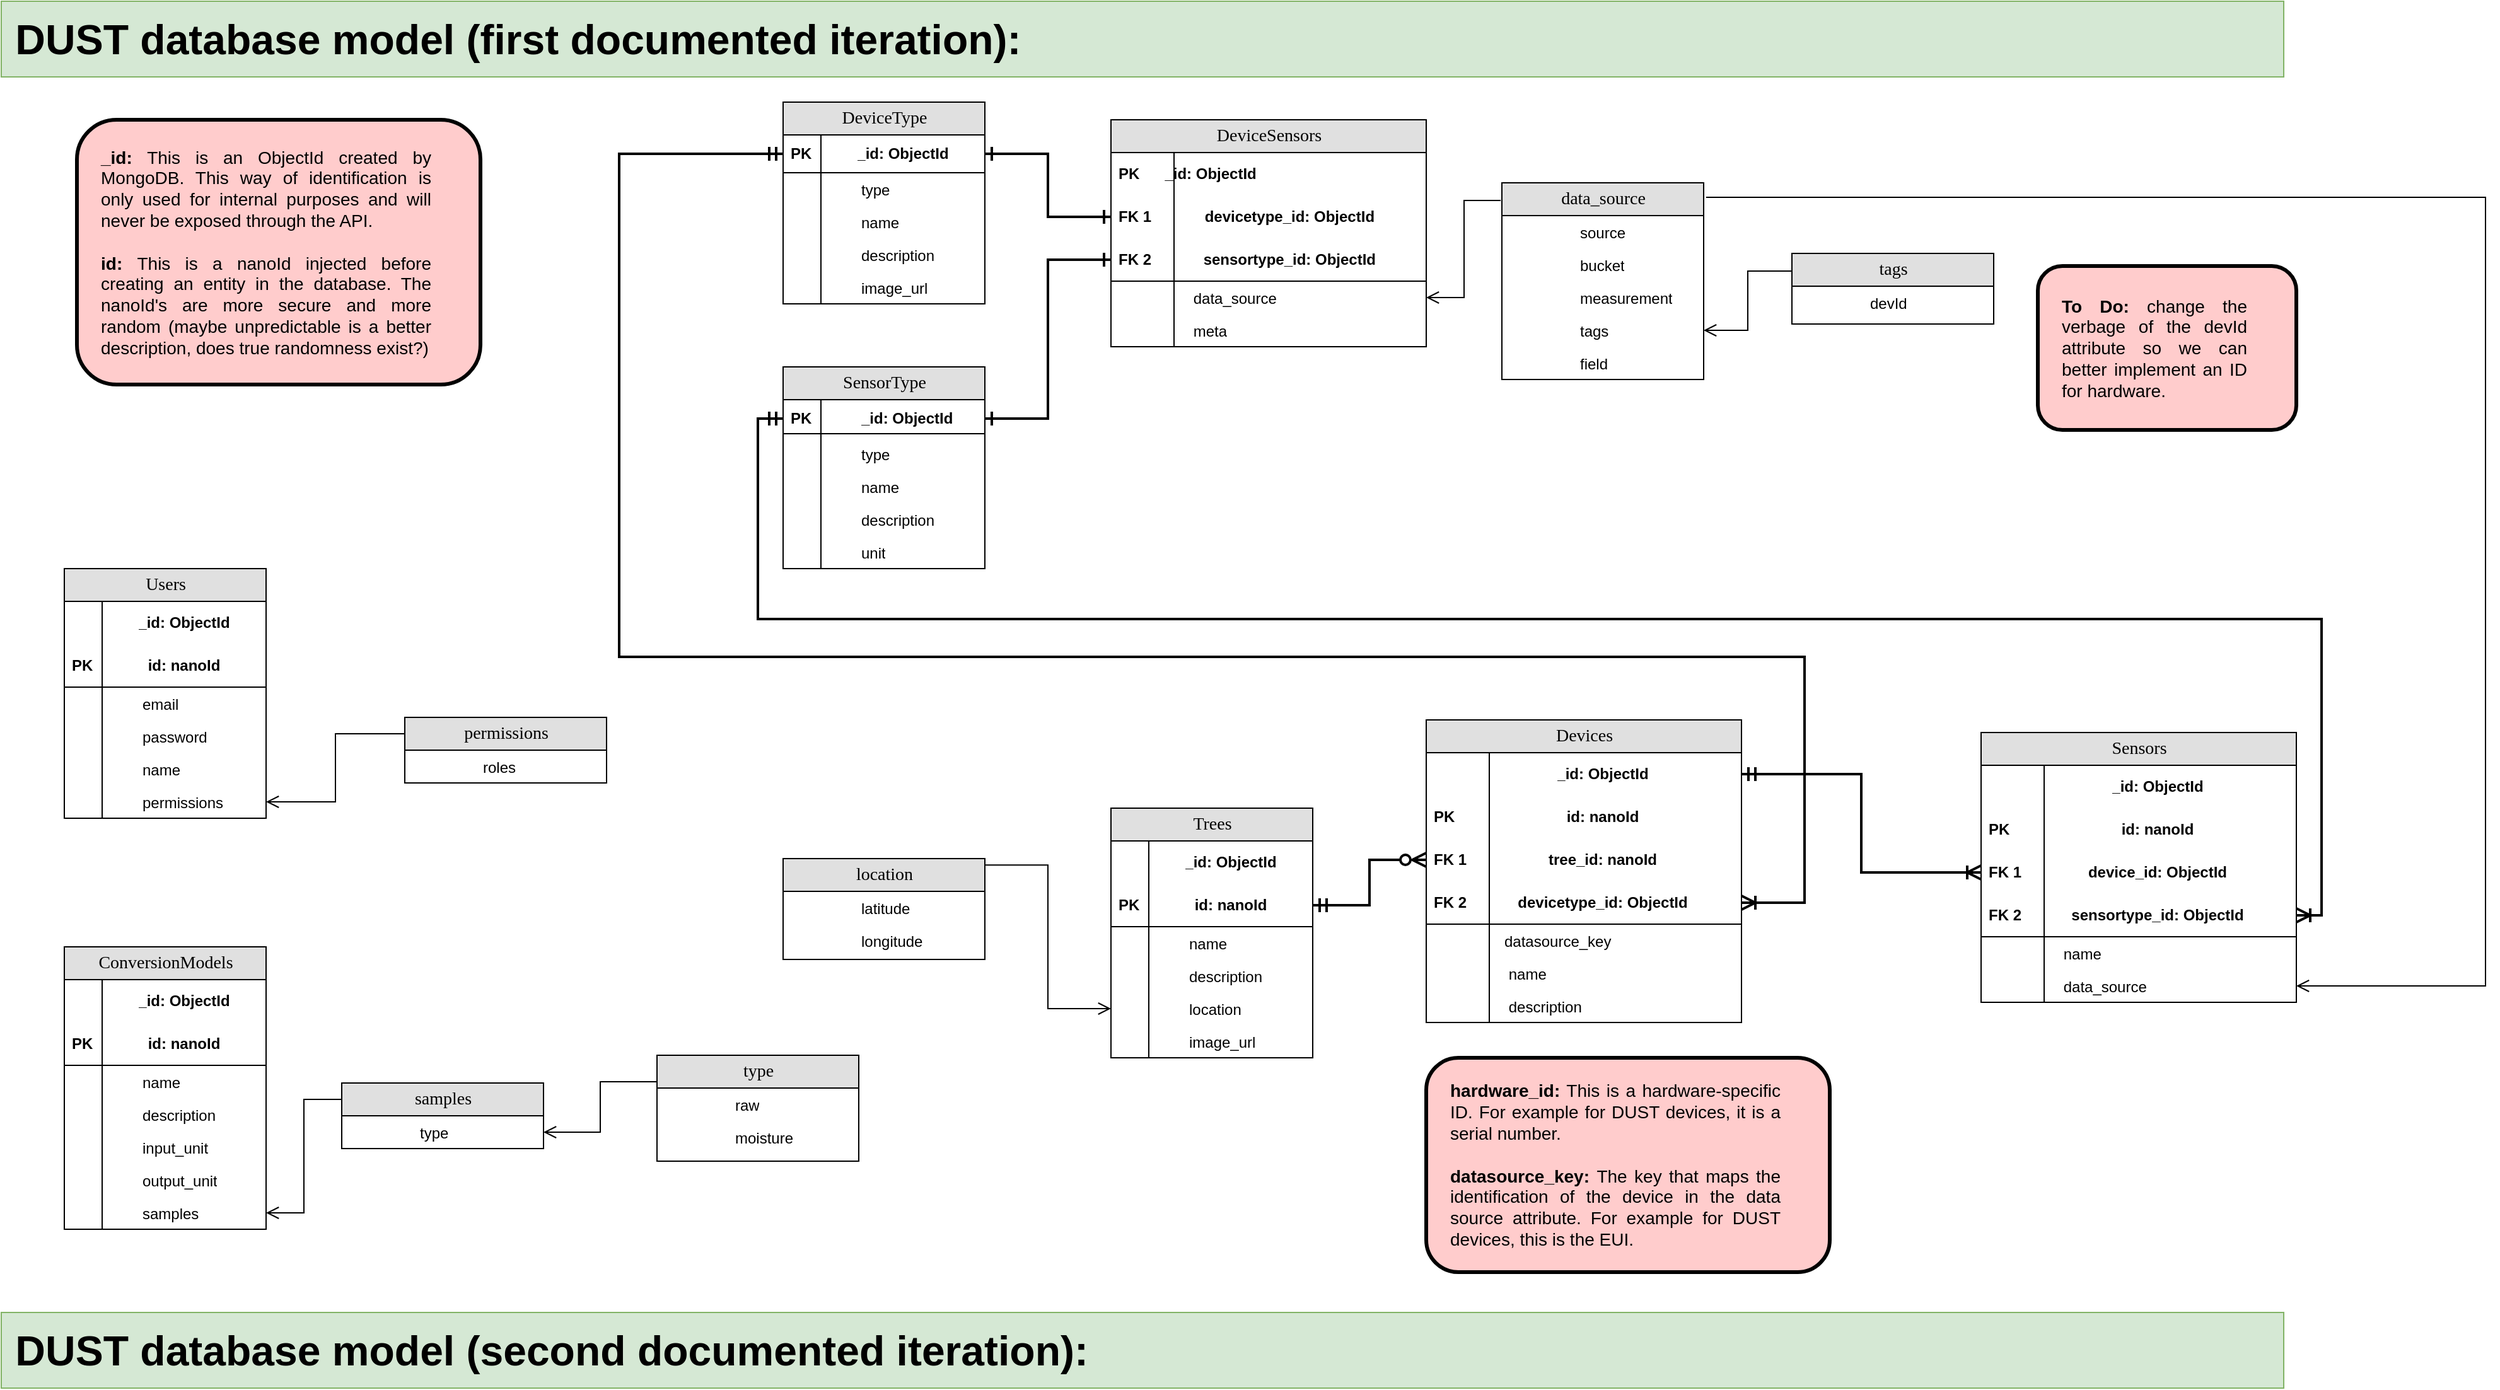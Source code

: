 <mxfile version="20.6.0" type="github">
  <diagram name="Databasemodel" id="e56a1550-8fbb-45ad-956c-1786394a9013">
    <mxGraphModel dx="1842" dy="327" grid="1" gridSize="10" guides="1" tooltips="1" connect="1" arrows="1" fold="1" page="1" pageScale="1" pageWidth="1100" pageHeight="850" background="none" math="0" shadow="0">
      <root>
        <mxCell id="0" />
        <mxCell id="1" parent="0" />
        <mxCell id="2e49270ec7c68f3f-1" value="SensorType" style="swimlane;html=1;fontStyle=0;childLayout=stackLayout;horizontal=1;startSize=26;fillColor=#e0e0e0;horizontalStack=0;resizeParent=1;resizeLast=0;collapsible=1;marginBottom=0;swimlaneFillColor=#ffffff;align=center;rounded=0;shadow=0;comic=0;labelBackgroundColor=none;strokeWidth=1;fontFamily=Verdana;fontSize=14" parent="1" vertex="1">
          <mxGeometry x="220" y="310" width="160" height="160" as="geometry">
            <mxRectangle x="290" y="140" width="120" height="30" as="alternateBounds" />
          </mxGeometry>
        </mxCell>
        <mxCell id="2e49270ec7c68f3f-2" value="_id: ObjectId" style="shape=partialRectangle;top=0;left=0;right=0;bottom=0;html=1;align=left;verticalAlign=middle;fillColor=none;spacingLeft=60;spacingRight=4;whiteSpace=wrap;overflow=hidden;rotatable=0;points=[[0,0.5],[1,0.5]];portConstraint=eastwest;dropTarget=0;fontStyle=1;strokeColor=none;strokeWidth=6;labelPosition=center;verticalLabelPosition=middle;" parent="2e49270ec7c68f3f-1" vertex="1">
          <mxGeometry y="26" width="160" height="30" as="geometry" />
        </mxCell>
        <mxCell id="2e49270ec7c68f3f-3" value="PK" style="shape=partialRectangle;fontStyle=1;top=0;left=0;bottom=0;html=1;fillColor=none;align=left;verticalAlign=middle;spacingLeft=4;spacingRight=4;whiteSpace=wrap;overflow=hidden;rotatable=0;points=[];portConstraint=eastwest;part=1;" parent="2e49270ec7c68f3f-2" vertex="1" connectable="0">
          <mxGeometry width="30" height="30" as="geometry" />
        </mxCell>
        <mxCell id="2e49270ec7c68f3f-6" value="type" style="shape=partialRectangle;top=0;left=0;right=0;bottom=0;html=1;align=left;verticalAlign=top;fillColor=none;spacingLeft=60;spacingRight=4;whiteSpace=wrap;overflow=hidden;rotatable=0;points=[[0,0.5],[1,0.5]];portConstraint=eastwest;dropTarget=0;" parent="2e49270ec7c68f3f-1" vertex="1">
          <mxGeometry y="56" width="160" height="26" as="geometry" />
        </mxCell>
        <mxCell id="2e49270ec7c68f3f-7" value="" style="shape=partialRectangle;top=0;left=0;bottom=0;html=1;fillColor=none;align=left;verticalAlign=top;spacingLeft=4;spacingRight=4;whiteSpace=wrap;overflow=hidden;rotatable=0;points=[];portConstraint=eastwest;part=1;" parent="2e49270ec7c68f3f-6" vertex="1" connectable="0">
          <mxGeometry width="30" height="26" as="geometry" />
        </mxCell>
        <mxCell id="Vyco7VZmiszpP_C7B0tZ-24" value="" style="endArrow=none;html=1;rounded=0;fontSize=22;entryX=1;entryY=0.9;entryDx=0;entryDy=0;entryPerimeter=0;" parent="2e49270ec7c68f3f-1" target="2e49270ec7c68f3f-2" edge="1">
          <mxGeometry width="50" height="50" relative="1" as="geometry">
            <mxPoint y="53" as="sourcePoint" />
            <mxPoint x="-90" y="120" as="targetPoint" />
          </mxGeometry>
        </mxCell>
        <mxCell id="Vyco7VZmiszpP_C7B0tZ-25" value="name" style="shape=partialRectangle;top=0;left=0;right=0;bottom=0;html=1;align=left;verticalAlign=top;fillColor=none;spacingLeft=60;spacingRight=4;whiteSpace=wrap;overflow=hidden;rotatable=0;points=[[0,0.5],[1,0.5]];portConstraint=eastwest;dropTarget=0;" parent="2e49270ec7c68f3f-1" vertex="1">
          <mxGeometry y="82" width="160" height="26" as="geometry" />
        </mxCell>
        <mxCell id="Vyco7VZmiszpP_C7B0tZ-26" value="" style="shape=partialRectangle;top=0;left=0;bottom=0;html=1;fillColor=none;align=left;verticalAlign=top;spacingLeft=4;spacingRight=4;whiteSpace=wrap;overflow=hidden;rotatable=0;points=[];portConstraint=eastwest;part=1;" parent="Vyco7VZmiszpP_C7B0tZ-25" vertex="1" connectable="0">
          <mxGeometry width="30" height="26" as="geometry" />
        </mxCell>
        <mxCell id="Vyco7VZmiszpP_C7B0tZ-27" value="description" style="shape=partialRectangle;top=0;left=0;right=0;bottom=0;html=1;align=left;verticalAlign=top;fillColor=none;spacingLeft=60;spacingRight=4;whiteSpace=wrap;overflow=hidden;rotatable=0;points=[[0,0.5],[1,0.5]];portConstraint=eastwest;dropTarget=0;" parent="2e49270ec7c68f3f-1" vertex="1">
          <mxGeometry y="108" width="160" height="26" as="geometry" />
        </mxCell>
        <mxCell id="Vyco7VZmiszpP_C7B0tZ-28" value="" style="shape=partialRectangle;top=0;left=0;bottom=0;html=1;fillColor=none;align=left;verticalAlign=top;spacingLeft=4;spacingRight=4;whiteSpace=wrap;overflow=hidden;rotatable=0;points=[];portConstraint=eastwest;part=1;" parent="Vyco7VZmiszpP_C7B0tZ-27" vertex="1" connectable="0">
          <mxGeometry width="30" height="26" as="geometry" />
        </mxCell>
        <mxCell id="Vyco7VZmiszpP_C7B0tZ-29" value="unit" style="shape=partialRectangle;top=0;left=0;right=0;bottom=0;html=1;align=left;verticalAlign=top;fillColor=none;spacingLeft=60;spacingRight=4;whiteSpace=wrap;overflow=hidden;rotatable=0;points=[[0,0.5],[1,0.5]];portConstraint=eastwest;dropTarget=0;" parent="2e49270ec7c68f3f-1" vertex="1">
          <mxGeometry y="134" width="160" height="26" as="geometry" />
        </mxCell>
        <mxCell id="Vyco7VZmiszpP_C7B0tZ-30" value="" style="shape=partialRectangle;top=0;left=0;bottom=0;html=1;fillColor=none;align=left;verticalAlign=top;spacingLeft=4;spacingRight=4;whiteSpace=wrap;overflow=hidden;rotatable=0;points=[];portConstraint=eastwest;part=1;" parent="Vyco7VZmiszpP_C7B0tZ-29" vertex="1" connectable="0">
          <mxGeometry width="30" height="26" as="geometry" />
        </mxCell>
        <mxCell id="2e49270ec7c68f3f-8" value="DeviceType" style="swimlane;html=1;fontStyle=0;childLayout=stackLayout;horizontal=1;startSize=26;fillColor=#e0e0e0;horizontalStack=0;resizeParent=1;resizeLast=0;collapsible=1;marginBottom=0;swimlaneFillColor=#ffffff;align=center;rounded=0;shadow=0;comic=0;labelBackgroundColor=none;strokeWidth=1;fontFamily=Verdana;fontSize=14;swimlaneLine=1;" parent="1" vertex="1">
          <mxGeometry x="220" y="100" width="160" height="160" as="geometry">
            <mxRectangle x="570" y="154" width="80" height="30" as="alternateBounds" />
          </mxGeometry>
        </mxCell>
        <mxCell id="Vyco7VZmiszpP_C7B0tZ-54" value="_id: ObjectId" style="shape=partialRectangle;top=0;left=0;right=0;bottom=1;html=1;align=center;verticalAlign=middle;fillColor=none;spacingLeft=34;spacingRight=4;whiteSpace=wrap;overflow=hidden;rotatable=0;points=[[0,0.5],[1,0.5]];portConstraint=eastwest;dropTarget=0;fontStyle=1;" parent="2e49270ec7c68f3f-8" vertex="1">
          <mxGeometry y="26" width="160" height="30" as="geometry" />
        </mxCell>
        <mxCell id="Vyco7VZmiszpP_C7B0tZ-55" value="&lt;b&gt;PK&lt;/b&gt;" style="shape=partialRectangle;top=0;left=0;bottom=0;html=1;fillColor=none;align=left;verticalAlign=middle;spacingLeft=4;spacingRight=4;whiteSpace=wrap;overflow=hidden;rotatable=0;points=[];portConstraint=eastwest;part=1;" parent="Vyco7VZmiszpP_C7B0tZ-54" vertex="1" connectable="0">
          <mxGeometry width="30" height="30" as="geometry" />
        </mxCell>
        <mxCell id="Vyco7VZmiszpP_C7B0tZ-33" value="type" style="shape=partialRectangle;top=0;left=0;right=0;bottom=0;html=1;align=left;verticalAlign=top;fillColor=none;spacingLeft=60;spacingRight=4;whiteSpace=wrap;overflow=hidden;rotatable=0;points=[[0,0.5],[1,0.5]];portConstraint=eastwest;dropTarget=0;" parent="2e49270ec7c68f3f-8" vertex="1">
          <mxGeometry y="56" width="160" height="26" as="geometry" />
        </mxCell>
        <mxCell id="Vyco7VZmiszpP_C7B0tZ-34" value="" style="shape=partialRectangle;top=0;left=0;bottom=0;html=1;fillColor=none;align=left;verticalAlign=top;spacingLeft=4;spacingRight=4;whiteSpace=wrap;overflow=hidden;rotatable=0;points=[];portConstraint=eastwest;part=1;" parent="Vyco7VZmiszpP_C7B0tZ-33" vertex="1" connectable="0">
          <mxGeometry width="30" height="26" as="geometry" />
        </mxCell>
        <mxCell id="Vyco7VZmiszpP_C7B0tZ-35" value="name" style="shape=partialRectangle;top=0;left=0;right=0;bottom=0;html=1;align=left;verticalAlign=top;fillColor=none;spacingLeft=60;spacingRight=4;whiteSpace=wrap;overflow=hidden;rotatable=0;points=[[0,0.5],[1,0.5]];portConstraint=eastwest;dropTarget=0;" parent="2e49270ec7c68f3f-8" vertex="1">
          <mxGeometry y="82" width="160" height="26" as="geometry" />
        </mxCell>
        <mxCell id="Vyco7VZmiszpP_C7B0tZ-36" value="" style="shape=partialRectangle;top=0;left=0;bottom=0;html=1;fillColor=none;align=left;verticalAlign=top;spacingLeft=4;spacingRight=4;whiteSpace=wrap;overflow=hidden;rotatable=0;points=[];portConstraint=eastwest;part=1;" parent="Vyco7VZmiszpP_C7B0tZ-35" vertex="1" connectable="0">
          <mxGeometry width="30" height="26" as="geometry" />
        </mxCell>
        <mxCell id="Vyco7VZmiszpP_C7B0tZ-37" value="description" style="shape=partialRectangle;top=0;left=0;right=0;bottom=0;html=1;align=left;verticalAlign=top;fillColor=none;spacingLeft=60;spacingRight=4;whiteSpace=wrap;overflow=hidden;rotatable=0;points=[[0,0.5],[1,0.5]];portConstraint=eastwest;dropTarget=0;" parent="2e49270ec7c68f3f-8" vertex="1">
          <mxGeometry y="108" width="160" height="26" as="geometry" />
        </mxCell>
        <mxCell id="Vyco7VZmiszpP_C7B0tZ-38" value="" style="shape=partialRectangle;top=0;left=0;bottom=0;html=1;fillColor=none;align=left;verticalAlign=top;spacingLeft=4;spacingRight=4;whiteSpace=wrap;overflow=hidden;rotatable=0;points=[];portConstraint=eastwest;part=1;" parent="Vyco7VZmiszpP_C7B0tZ-37" vertex="1" connectable="0">
          <mxGeometry width="30" height="26" as="geometry" />
        </mxCell>
        <mxCell id="Vyco7VZmiszpP_C7B0tZ-40" value="image_url" style="shape=partialRectangle;top=0;left=0;right=0;bottom=0;html=1;align=left;verticalAlign=top;fillColor=none;spacingLeft=60;spacingRight=4;whiteSpace=wrap;overflow=hidden;rotatable=0;points=[[0,0.5],[1,0.5]];portConstraint=eastwest;dropTarget=0;" parent="2e49270ec7c68f3f-8" vertex="1">
          <mxGeometry y="134" width="160" height="26" as="geometry" />
        </mxCell>
        <mxCell id="Vyco7VZmiszpP_C7B0tZ-41" value="" style="shape=partialRectangle;top=0;left=0;bottom=0;html=1;fillColor=none;align=left;verticalAlign=top;spacingLeft=4;spacingRight=4;whiteSpace=wrap;overflow=hidden;rotatable=0;points=[];portConstraint=eastwest;part=1;" parent="Vyco7VZmiszpP_C7B0tZ-40" vertex="1" connectable="0">
          <mxGeometry width="30" height="26" as="geometry" />
        </mxCell>
        <mxCell id="2e49270ec7c68f3f-19" value="DeviceSensors" style="swimlane;html=1;fontStyle=0;childLayout=stackLayout;horizontal=1;startSize=26;fillColor=#e0e0e0;horizontalStack=0;resizeParent=1;resizeLast=0;collapsible=1;marginBottom=0;swimlaneFillColor=#ffffff;align=center;rounded=0;shadow=0;comic=0;labelBackgroundColor=none;strokeWidth=1;fontFamily=Verdana;fontSize=14" parent="1" vertex="1">
          <mxGeometry x="480" y="114" width="250" height="180" as="geometry" />
        </mxCell>
        <mxCell id="2e49270ec7c68f3f-20" value="&lt;div style=&quot;&quot;&gt;&lt;span style=&quot;background-color: initial;&quot;&gt;&lt;span style=&quot;white-space: pre;&quot;&gt; &lt;/span&gt;&lt;span style=&quot;white-space: pre;&quot;&gt; &lt;/span&gt;_id: ObjectId&lt;/span&gt;&lt;/div&gt;" style="shape=partialRectangle;top=0;left=0;right=0;bottom=1;html=1;align=left;verticalAlign=middle;fillColor=none;spacingLeft=34;spacingRight=4;whiteSpace=wrap;overflow=hidden;rotatable=0;points=[[0,0.5],[1,0.5]];portConstraint=eastwest;dropTarget=0;fontStyle=1;strokeColor=none;" parent="2e49270ec7c68f3f-19" vertex="1">
          <mxGeometry y="26" width="250" height="34" as="geometry" />
        </mxCell>
        <mxCell id="2e49270ec7c68f3f-21" value="&lt;b&gt;PK&lt;/b&gt;" style="shape=partialRectangle;top=0;left=0;bottom=0;html=1;fillColor=none;align=left;verticalAlign=middle;spacingLeft=4;spacingRight=4;whiteSpace=wrap;overflow=hidden;rotatable=0;points=[];portConstraint=eastwest;part=1;" parent="2e49270ec7c68f3f-20" vertex="1" connectable="0">
          <mxGeometry width="50" height="34" as="geometry" />
        </mxCell>
        <mxCell id="Vyco7VZmiszpP_C7B0tZ-42" value="&lt;span style=&quot;white-space: pre;&quot;&gt; &lt;/span&gt;devicetype_id: ObjectId" style="shape=partialRectangle;top=0;left=0;right=0;bottom=1;html=1;align=center;verticalAlign=middle;fillColor=none;spacingLeft=34;spacingRight=4;whiteSpace=wrap;overflow=hidden;rotatable=0;points=[[0,0.5],[1,0.5]];portConstraint=eastwest;dropTarget=0;fontStyle=1;strokeColor=none;" parent="2e49270ec7c68f3f-19" vertex="1">
          <mxGeometry y="60" width="250" height="34" as="geometry" />
        </mxCell>
        <mxCell id="Vyco7VZmiszpP_C7B0tZ-43" value="&lt;b&gt;FK 1&lt;/b&gt;" style="shape=partialRectangle;top=0;left=0;bottom=0;html=1;fillColor=none;align=left;verticalAlign=middle;spacingLeft=4;spacingRight=4;whiteSpace=wrap;overflow=hidden;rotatable=0;points=[];portConstraint=eastwest;part=1;" parent="Vyco7VZmiszpP_C7B0tZ-42" vertex="1" connectable="0">
          <mxGeometry width="50" height="34" as="geometry" />
        </mxCell>
        <mxCell id="Vyco7VZmiszpP_C7B0tZ-44" value="&lt;span style=&quot;white-space: pre;&quot;&gt; &lt;/span&gt;sensortype_id: ObjectId" style="shape=partialRectangle;top=0;left=0;right=0;bottom=1;html=1;align=center;verticalAlign=middle;fillColor=none;spacingLeft=34;spacingRight=4;whiteSpace=wrap;overflow=hidden;rotatable=0;points=[[0,0.5],[1,0.5]];portConstraint=eastwest;dropTarget=0;fontStyle=1;strokeColor=default;" parent="2e49270ec7c68f3f-19" vertex="1">
          <mxGeometry y="94" width="250" height="34" as="geometry" />
        </mxCell>
        <mxCell id="Vyco7VZmiszpP_C7B0tZ-45" value="&lt;b&gt;FK 2&lt;/b&gt;" style="shape=partialRectangle;top=0;left=0;bottom=0;html=1;fillColor=none;align=left;verticalAlign=middle;spacingLeft=4;spacingRight=4;whiteSpace=wrap;overflow=hidden;rotatable=0;points=[];portConstraint=eastwest;part=1;" parent="Vyco7VZmiszpP_C7B0tZ-44" vertex="1" connectable="0">
          <mxGeometry width="50" height="34" as="geometry" />
        </mxCell>
        <mxCell id="Vyco7VZmiszpP_C7B0tZ-56" value="&lt;span style=&quot;white-space: pre;&quot;&gt; &lt;/span&gt;data_source" style="shape=partialRectangle;top=0;left=0;right=0;bottom=0;html=1;align=left;verticalAlign=top;fillColor=none;spacingLeft=60;spacingRight=4;whiteSpace=wrap;overflow=hidden;rotatable=0;points=[[0,0.5],[1,0.5]];portConstraint=eastwest;dropTarget=0;" parent="2e49270ec7c68f3f-19" vertex="1">
          <mxGeometry y="128" width="250" height="26" as="geometry" />
        </mxCell>
        <mxCell id="Vyco7VZmiszpP_C7B0tZ-57" value="" style="shape=partialRectangle;top=0;left=0;bottom=0;html=1;fillColor=none;align=left;verticalAlign=top;spacingLeft=4;spacingRight=4;whiteSpace=wrap;overflow=hidden;rotatable=0;points=[];portConstraint=eastwest;part=1;" parent="Vyco7VZmiszpP_C7B0tZ-56" vertex="1" connectable="0">
          <mxGeometry width="50" height="26" as="geometry" />
        </mxCell>
        <mxCell id="Vyco7VZmiszpP_C7B0tZ-58" value="&lt;span style=&quot;white-space: pre;&quot;&gt; &lt;/span&gt;meta" style="shape=partialRectangle;top=0;left=0;right=0;bottom=0;html=1;align=left;verticalAlign=top;fillColor=none;spacingLeft=60;spacingRight=4;whiteSpace=wrap;overflow=hidden;rotatable=0;points=[[0,0.5],[1,0.5]];portConstraint=eastwest;dropTarget=0;" parent="2e49270ec7c68f3f-19" vertex="1">
          <mxGeometry y="154" width="250" height="26" as="geometry" />
        </mxCell>
        <mxCell id="Vyco7VZmiszpP_C7B0tZ-59" value="" style="shape=partialRectangle;top=0;left=0;bottom=0;html=1;fillColor=none;align=left;verticalAlign=top;spacingLeft=4;spacingRight=4;whiteSpace=wrap;overflow=hidden;rotatable=0;points=[];portConstraint=eastwest;part=1;" parent="Vyco7VZmiszpP_C7B0tZ-58" vertex="1" connectable="0">
          <mxGeometry width="50" height="26" as="geometry" />
        </mxCell>
        <mxCell id="2e49270ec7c68f3f-64" value="data_source" style="swimlane;html=1;fontStyle=0;childLayout=stackLayout;horizontal=1;startSize=26;fillColor=#e0e0e0;horizontalStack=0;resizeParent=1;resizeLast=0;collapsible=1;marginBottom=0;swimlaneFillColor=#ffffff;align=center;rounded=0;shadow=0;comic=0;labelBackgroundColor=none;strokeWidth=1;fontFamily=Verdana;fontSize=14" parent="1" vertex="1">
          <mxGeometry x="790" y="164" width="160" height="156" as="geometry" />
        </mxCell>
        <mxCell id="2e49270ec7c68f3f-69" value="source" style="shape=partialRectangle;top=0;left=0;right=0;bottom=0;html=1;align=left;verticalAlign=top;fillColor=none;spacingLeft=60;spacingRight=4;whiteSpace=wrap;overflow=hidden;rotatable=0;points=[[0,0.5],[1,0.5]];portConstraint=eastwest;dropTarget=0;" parent="2e49270ec7c68f3f-64" vertex="1">
          <mxGeometry y="26" width="160" height="26" as="geometry" />
        </mxCell>
        <mxCell id="Vyco7VZmiszpP_C7B0tZ-60" value="bucket" style="shape=partialRectangle;top=0;left=0;right=0;bottom=0;html=1;align=left;verticalAlign=top;fillColor=none;spacingLeft=60;spacingRight=4;whiteSpace=wrap;overflow=hidden;rotatable=0;points=[[0,0.5],[1,0.5]];portConstraint=eastwest;dropTarget=0;" parent="2e49270ec7c68f3f-64" vertex="1">
          <mxGeometry y="52" width="160" height="26" as="geometry" />
        </mxCell>
        <mxCell id="Vyco7VZmiszpP_C7B0tZ-61" value="measurement" style="shape=partialRectangle;top=0;left=0;right=0;bottom=0;html=1;align=left;verticalAlign=top;fillColor=none;spacingLeft=60;spacingRight=4;whiteSpace=wrap;overflow=hidden;rotatable=0;points=[[0,0.5],[1,0.5]];portConstraint=eastwest;dropTarget=0;" parent="2e49270ec7c68f3f-64" vertex="1">
          <mxGeometry y="78" width="160" height="26" as="geometry" />
        </mxCell>
        <mxCell id="Vyco7VZmiszpP_C7B0tZ-62" value="tags" style="shape=partialRectangle;top=0;left=0;right=0;bottom=0;html=1;align=left;verticalAlign=top;fillColor=none;spacingLeft=60;spacingRight=4;whiteSpace=wrap;overflow=hidden;rotatable=0;points=[[0,0.5],[1,0.5]];portConstraint=eastwest;dropTarget=0;" parent="2e49270ec7c68f3f-64" vertex="1">
          <mxGeometry y="104" width="160" height="26" as="geometry" />
        </mxCell>
        <mxCell id="Vyco7VZmiszpP_C7B0tZ-63" value="field" style="shape=partialRectangle;top=0;left=0;right=0;bottom=0;html=1;align=left;verticalAlign=top;fillColor=none;spacingLeft=60;spacingRight=4;whiteSpace=wrap;overflow=hidden;rotatable=0;points=[[0,0.5],[1,0.5]];portConstraint=eastwest;dropTarget=0;" parent="2e49270ec7c68f3f-64" vertex="1">
          <mxGeometry y="130" width="160" height="26" as="geometry" />
        </mxCell>
        <mxCell id="Vyco7VZmiszpP_C7B0tZ-2" value="&lt;font style=&quot;font-size: 33px;&quot;&gt;&lt;span style=&quot;font-size: 33px;&quot;&gt;&lt;span style=&quot;white-space: pre; font-size: 33px;&quot;&gt; &lt;/span&gt;DUST database model (first documented iteration):&lt;/span&gt;&lt;/font&gt;" style="rounded=0;whiteSpace=wrap;html=1;fillColor=#d5e8d4;strokeColor=#82b366;align=left;fontStyle=1;fontSize=33;" parent="1" vertex="1">
          <mxGeometry x="-400" y="20" width="1810" height="60" as="geometry" />
        </mxCell>
        <mxCell id="Vyco7VZmiszpP_C7B0tZ-48" style="edgeStyle=orthogonalEdgeStyle;rounded=0;orthogonalLoop=1;jettySize=auto;html=1;exitX=0;exitY=0.5;exitDx=0;exitDy=0;entryX=1;entryY=0.5;entryDx=0;entryDy=0;fontSize=22;startArrow=ERone;startFill=0;endArrow=ERone;endFill=0;strokeWidth=2;endSize=8;startSize=8;" parent="1" source="Vyco7VZmiszpP_C7B0tZ-44" target="2e49270ec7c68f3f-2" edge="1">
          <mxGeometry relative="1" as="geometry" />
        </mxCell>
        <mxCell id="Vyco7VZmiszpP_C7B0tZ-49" style="edgeStyle=orthogonalEdgeStyle;rounded=0;orthogonalLoop=1;jettySize=auto;html=1;exitX=0;exitY=0.5;exitDx=0;exitDy=0;entryX=1;entryY=0.5;entryDx=0;entryDy=0;fontSize=22;startArrow=ERone;startFill=0;endArrow=ERone;endFill=0;strokeWidth=2;endSize=8;startSize=8;" parent="1" source="Vyco7VZmiszpP_C7B0tZ-42" target="Vyco7VZmiszpP_C7B0tZ-54" edge="1">
          <mxGeometry relative="1" as="geometry" />
        </mxCell>
        <mxCell id="Vyco7VZmiszpP_C7B0tZ-65" value="tags" style="swimlane;html=1;fontStyle=0;childLayout=stackLayout;horizontal=1;startSize=26;fillColor=#e0e0e0;horizontalStack=0;resizeParent=1;resizeLast=0;collapsible=1;marginBottom=0;swimlaneFillColor=#ffffff;align=center;rounded=0;shadow=0;comic=0;labelBackgroundColor=none;strokeWidth=1;fontFamily=Verdana;fontSize=14" parent="1" vertex="1">
          <mxGeometry x="1020" y="220" width="160" height="56" as="geometry" />
        </mxCell>
        <mxCell id="Vyco7VZmiszpP_C7B0tZ-66" value="devId" style="shape=partialRectangle;top=0;left=0;right=0;bottom=0;html=1;align=left;verticalAlign=top;fillColor=none;spacingLeft=60;spacingRight=4;whiteSpace=wrap;overflow=hidden;rotatable=0;points=[[0,0.5],[1,0.5]];portConstraint=eastwest;dropTarget=0;" parent="Vyco7VZmiszpP_C7B0tZ-65" vertex="1">
          <mxGeometry y="26" width="160" height="26" as="geometry" />
        </mxCell>
        <mxCell id="Vyco7VZmiszpP_C7B0tZ-71" style="edgeStyle=orthogonalEdgeStyle;rounded=0;orthogonalLoop=1;jettySize=auto;html=1;exitX=1;exitY=0.5;exitDx=0;exitDy=0;entryX=-0.006;entryY=0.09;entryDx=0;entryDy=0;entryPerimeter=0;fontSize=22;startArrow=open;startFill=0;endArrow=none;endFill=0;endSize=8;startSize=8;" parent="1" source="Vyco7VZmiszpP_C7B0tZ-56" target="2e49270ec7c68f3f-64" edge="1">
          <mxGeometry relative="1" as="geometry" />
        </mxCell>
        <mxCell id="Vyco7VZmiszpP_C7B0tZ-72" style="edgeStyle=orthogonalEdgeStyle;rounded=0;orthogonalLoop=1;jettySize=auto;html=1;exitX=1;exitY=0.5;exitDx=0;exitDy=0;entryX=0;entryY=0.25;entryDx=0;entryDy=0;fontSize=22;startArrow=open;startFill=0;endArrow=none;endFill=0;endSize=8;startSize=8;" parent="1" source="Vyco7VZmiszpP_C7B0tZ-62" target="Vyco7VZmiszpP_C7B0tZ-65" edge="1">
          <mxGeometry relative="1" as="geometry" />
        </mxCell>
        <mxCell id="Vyco7VZmiszpP_C7B0tZ-85" value="Trees" style="swimlane;html=1;fontStyle=0;childLayout=stackLayout;horizontal=1;startSize=26;fillColor=#e0e0e0;horizontalStack=0;resizeParent=1;resizeLast=0;collapsible=1;marginBottom=0;swimlaneFillColor=#ffffff;align=center;rounded=0;shadow=0;comic=0;labelBackgroundColor=none;strokeWidth=1;fontFamily=Verdana;fontSize=14" parent="1" vertex="1">
          <mxGeometry x="480" y="660" width="160" height="198" as="geometry" />
        </mxCell>
        <mxCell id="Vyco7VZmiszpP_C7B0tZ-86" value="_id: ObjectId" style="shape=partialRectangle;top=0;left=0;right=0;bottom=1;html=1;align=center;verticalAlign=middle;fillColor=none;spacingLeft=34;spacingRight=4;whiteSpace=wrap;overflow=hidden;rotatable=0;points=[[0,0.5],[1,0.5]];portConstraint=eastwest;dropTarget=0;fontStyle=1;strokeColor=none;" parent="Vyco7VZmiszpP_C7B0tZ-85" vertex="1">
          <mxGeometry y="26" width="160" height="34" as="geometry" />
        </mxCell>
        <mxCell id="Vyco7VZmiszpP_C7B0tZ-87" value="" style="shape=partialRectangle;top=0;left=0;bottom=0;html=1;fillColor=none;align=left;verticalAlign=middle;spacingLeft=4;spacingRight=4;whiteSpace=wrap;overflow=hidden;rotatable=0;points=[];portConstraint=eastwest;part=1;" parent="Vyco7VZmiszpP_C7B0tZ-86" vertex="1" connectable="0">
          <mxGeometry width="30" height="34" as="geometry" />
        </mxCell>
        <mxCell id="Vyco7VZmiszpP_C7B0tZ-90" value="id: nanoId" style="shape=partialRectangle;top=0;left=0;right=0;bottom=1;html=1;align=center;verticalAlign=middle;fillColor=none;spacingLeft=34;spacingRight=4;whiteSpace=wrap;overflow=hidden;rotatable=0;points=[[0,0.5],[1,0.5]];portConstraint=eastwest;dropTarget=0;fontStyle=1;strokeColor=default;" parent="Vyco7VZmiszpP_C7B0tZ-85" vertex="1">
          <mxGeometry y="60" width="160" height="34" as="geometry" />
        </mxCell>
        <mxCell id="Vyco7VZmiszpP_C7B0tZ-91" value="&lt;b&gt;PK&lt;/b&gt;" style="shape=partialRectangle;top=0;left=0;bottom=0;html=1;fillColor=none;align=left;verticalAlign=middle;spacingLeft=4;spacingRight=4;whiteSpace=wrap;overflow=hidden;rotatable=0;points=[];portConstraint=eastwest;part=1;" parent="Vyco7VZmiszpP_C7B0tZ-90" vertex="1" connectable="0">
          <mxGeometry width="30" height="34" as="geometry" />
        </mxCell>
        <mxCell id="Vyco7VZmiszpP_C7B0tZ-96" value="name" style="shape=partialRectangle;top=0;left=0;right=0;bottom=0;html=1;align=left;verticalAlign=top;fillColor=none;spacingLeft=60;spacingRight=4;whiteSpace=wrap;overflow=hidden;rotatable=0;points=[[0,0.5],[1,0.5]];portConstraint=eastwest;dropTarget=0;" parent="Vyco7VZmiszpP_C7B0tZ-85" vertex="1">
          <mxGeometry y="94" width="160" height="26" as="geometry" />
        </mxCell>
        <mxCell id="Vyco7VZmiszpP_C7B0tZ-97" value="" style="shape=partialRectangle;top=0;left=0;bottom=0;html=1;fillColor=none;align=left;verticalAlign=top;spacingLeft=4;spacingRight=4;whiteSpace=wrap;overflow=hidden;rotatable=0;points=[];portConstraint=eastwest;part=1;" parent="Vyco7VZmiszpP_C7B0tZ-96" vertex="1" connectable="0">
          <mxGeometry width="30" height="26" as="geometry" />
        </mxCell>
        <mxCell id="Vyco7VZmiszpP_C7B0tZ-98" value="description" style="shape=partialRectangle;top=0;left=0;right=0;bottom=0;html=1;align=left;verticalAlign=top;fillColor=none;spacingLeft=60;spacingRight=4;whiteSpace=wrap;overflow=hidden;rotatable=0;points=[[0,0.5],[1,0.5]];portConstraint=eastwest;dropTarget=0;" parent="Vyco7VZmiszpP_C7B0tZ-85" vertex="1">
          <mxGeometry y="120" width="160" height="26" as="geometry" />
        </mxCell>
        <mxCell id="Vyco7VZmiszpP_C7B0tZ-99" value="" style="shape=partialRectangle;top=0;left=0;bottom=0;html=1;fillColor=none;align=left;verticalAlign=top;spacingLeft=4;spacingRight=4;whiteSpace=wrap;overflow=hidden;rotatable=0;points=[];portConstraint=eastwest;part=1;" parent="Vyco7VZmiszpP_C7B0tZ-98" vertex="1" connectable="0">
          <mxGeometry width="30" height="26" as="geometry" />
        </mxCell>
        <mxCell id="Vyco7VZmiszpP_C7B0tZ-106" value="location" style="shape=partialRectangle;top=0;left=0;right=0;bottom=0;html=1;align=left;verticalAlign=top;fillColor=none;spacingLeft=60;spacingRight=4;whiteSpace=wrap;overflow=hidden;rotatable=0;points=[[0,0.5],[1,0.5]];portConstraint=eastwest;dropTarget=0;" parent="Vyco7VZmiszpP_C7B0tZ-85" vertex="1">
          <mxGeometry y="146" width="160" height="26" as="geometry" />
        </mxCell>
        <mxCell id="Vyco7VZmiszpP_C7B0tZ-107" value="" style="shape=partialRectangle;top=0;left=0;bottom=0;html=1;fillColor=none;align=left;verticalAlign=top;spacingLeft=4;spacingRight=4;whiteSpace=wrap;overflow=hidden;rotatable=0;points=[];portConstraint=eastwest;part=1;" parent="Vyco7VZmiszpP_C7B0tZ-106" vertex="1" connectable="0">
          <mxGeometry width="30" height="26" as="geometry" />
        </mxCell>
        <mxCell id="Vyco7VZmiszpP_C7B0tZ-109" value="image_url" style="shape=partialRectangle;top=0;left=0;right=0;bottom=0;html=1;align=left;verticalAlign=top;fillColor=none;spacingLeft=60;spacingRight=4;whiteSpace=wrap;overflow=hidden;rotatable=0;points=[[0,0.5],[1,0.5]];portConstraint=eastwest;dropTarget=0;" parent="Vyco7VZmiszpP_C7B0tZ-85" vertex="1">
          <mxGeometry y="172" width="160" height="26" as="geometry" />
        </mxCell>
        <mxCell id="Vyco7VZmiszpP_C7B0tZ-110" value="" style="shape=partialRectangle;top=0;left=0;bottom=0;html=1;fillColor=none;align=left;verticalAlign=top;spacingLeft=4;spacingRight=4;whiteSpace=wrap;overflow=hidden;rotatable=0;points=[];portConstraint=eastwest;part=1;" parent="Vyco7VZmiszpP_C7B0tZ-109" vertex="1" connectable="0">
          <mxGeometry width="30" height="26" as="geometry" />
        </mxCell>
        <mxCell id="Vyco7VZmiszpP_C7B0tZ-100" value="location" style="swimlane;html=1;fontStyle=0;childLayout=stackLayout;horizontal=1;startSize=26;fillColor=#e0e0e0;horizontalStack=0;resizeParent=1;resizeLast=0;collapsible=1;marginBottom=0;swimlaneFillColor=#ffffff;align=center;rounded=0;shadow=0;comic=0;labelBackgroundColor=none;strokeWidth=1;fontFamily=Verdana;fontSize=14" parent="1" vertex="1">
          <mxGeometry x="220" y="700" width="160" height="80" as="geometry" />
        </mxCell>
        <mxCell id="Vyco7VZmiszpP_C7B0tZ-101" value="latitude" style="shape=partialRectangle;top=0;left=0;right=0;bottom=0;html=1;align=left;verticalAlign=top;fillColor=none;spacingLeft=60;spacingRight=4;whiteSpace=wrap;overflow=hidden;rotatable=0;points=[[0,0.5],[1,0.5]];portConstraint=eastwest;dropTarget=0;" parent="Vyco7VZmiszpP_C7B0tZ-100" vertex="1">
          <mxGeometry y="26" width="160" height="26" as="geometry" />
        </mxCell>
        <mxCell id="Vyco7VZmiszpP_C7B0tZ-102" value="longitude" style="shape=partialRectangle;top=0;left=0;right=0;bottom=0;html=1;align=left;verticalAlign=top;fillColor=none;spacingLeft=60;spacingRight=4;whiteSpace=wrap;overflow=hidden;rotatable=0;points=[[0,0.5],[1,0.5]];portConstraint=eastwest;dropTarget=0;" parent="Vyco7VZmiszpP_C7B0tZ-100" vertex="1">
          <mxGeometry y="52" width="160" height="26" as="geometry" />
        </mxCell>
        <mxCell id="Vyco7VZmiszpP_C7B0tZ-108" style="edgeStyle=orthogonalEdgeStyle;rounded=0;orthogonalLoop=1;jettySize=auto;html=1;exitX=0;exitY=0.5;exitDx=0;exitDy=0;entryX=1;entryY=0.064;entryDx=0;entryDy=0;entryPerimeter=0;fontSize=22;startArrow=open;startFill=0;endArrow=none;endFill=0;endSize=8;startSize=8;" parent="1" source="Vyco7VZmiszpP_C7B0tZ-106" target="Vyco7VZmiszpP_C7B0tZ-100" edge="1">
          <mxGeometry relative="1" as="geometry" />
        </mxCell>
        <mxCell id="Vyco7VZmiszpP_C7B0tZ-111" value="Devices" style="swimlane;html=1;fontStyle=0;childLayout=stackLayout;horizontal=1;startSize=26;fillColor=#e0e0e0;horizontalStack=0;resizeParent=1;resizeLast=0;collapsible=1;marginBottom=0;swimlaneFillColor=#ffffff;align=center;rounded=0;shadow=0;comic=0;labelBackgroundColor=none;strokeWidth=1;fontFamily=Verdana;fontSize=14" parent="1" vertex="1">
          <mxGeometry x="730" y="590" width="250" height="240" as="geometry" />
        </mxCell>
        <mxCell id="Vyco7VZmiszpP_C7B0tZ-112" value="_id: ObjectId" style="shape=partialRectangle;top=0;left=0;right=0;bottom=1;html=1;align=center;verticalAlign=middle;fillColor=none;spacingLeft=34;spacingRight=4;whiteSpace=wrap;overflow=hidden;rotatable=0;points=[[0,0.5],[1,0.5]];portConstraint=eastwest;dropTarget=0;fontStyle=1;strokeColor=none;" parent="Vyco7VZmiszpP_C7B0tZ-111" vertex="1">
          <mxGeometry y="26" width="250" height="34" as="geometry" />
        </mxCell>
        <mxCell id="Vyco7VZmiszpP_C7B0tZ-113" value="" style="shape=partialRectangle;top=0;left=0;bottom=0;html=1;fillColor=none;align=left;verticalAlign=middle;spacingLeft=4;spacingRight=4;whiteSpace=wrap;overflow=hidden;rotatable=0;points=[];portConstraint=eastwest;part=1;" parent="Vyco7VZmiszpP_C7B0tZ-112" vertex="1" connectable="0">
          <mxGeometry width="50" height="34" as="geometry" />
        </mxCell>
        <mxCell id="Vyco7VZmiszpP_C7B0tZ-114" value="id: nanoId" style="shape=partialRectangle;top=0;left=0;right=0;bottom=1;html=1;align=center;verticalAlign=middle;fillColor=none;spacingLeft=34;spacingRight=4;whiteSpace=wrap;overflow=hidden;rotatable=0;points=[[0,0.5],[1,0.5]];portConstraint=eastwest;dropTarget=0;fontStyle=1;strokeColor=none;" parent="Vyco7VZmiszpP_C7B0tZ-111" vertex="1">
          <mxGeometry y="60" width="250" height="34" as="geometry" />
        </mxCell>
        <mxCell id="Vyco7VZmiszpP_C7B0tZ-115" value="&lt;b&gt;PK&lt;/b&gt;" style="shape=partialRectangle;top=0;left=0;bottom=0;html=1;fillColor=none;align=left;verticalAlign=middle;spacingLeft=4;spacingRight=4;whiteSpace=wrap;overflow=hidden;rotatable=0;points=[];portConstraint=eastwest;part=1;" parent="Vyco7VZmiszpP_C7B0tZ-114" vertex="1" connectable="0">
          <mxGeometry width="50" height="34" as="geometry" />
        </mxCell>
        <mxCell id="Vyco7VZmiszpP_C7B0tZ-116" value="tree_id: nanoId" style="shape=partialRectangle;top=0;left=0;right=0;bottom=1;html=1;align=center;verticalAlign=middle;fillColor=none;spacingLeft=34;spacingRight=4;whiteSpace=wrap;overflow=hidden;rotatable=0;points=[[0,0.5],[1,0.5]];portConstraint=eastwest;dropTarget=0;fontStyle=1;strokeColor=none;" parent="Vyco7VZmiszpP_C7B0tZ-111" vertex="1">
          <mxGeometry y="94" width="250" height="34" as="geometry" />
        </mxCell>
        <mxCell id="Vyco7VZmiszpP_C7B0tZ-117" value="&lt;b&gt;FK 1&lt;/b&gt;" style="shape=partialRectangle;top=0;left=0;bottom=0;html=1;fillColor=none;align=left;verticalAlign=middle;spacingLeft=4;spacingRight=4;whiteSpace=wrap;overflow=hidden;rotatable=0;points=[];portConstraint=eastwest;part=1;" parent="Vyco7VZmiszpP_C7B0tZ-116" vertex="1" connectable="0">
          <mxGeometry width="50" height="34" as="geometry" />
        </mxCell>
        <mxCell id="Vyco7VZmiszpP_C7B0tZ-128" value="devicetype_id: ObjectId" style="shape=partialRectangle;top=0;left=0;right=0;bottom=1;html=1;align=center;verticalAlign=middle;fillColor=none;spacingLeft=34;spacingRight=4;whiteSpace=wrap;overflow=hidden;rotatable=0;points=[[0,0.5],[1,0.5]];portConstraint=eastwest;dropTarget=0;fontStyle=1;strokeColor=default;" parent="Vyco7VZmiszpP_C7B0tZ-111" vertex="1">
          <mxGeometry y="128" width="250" height="34" as="geometry" />
        </mxCell>
        <mxCell id="Vyco7VZmiszpP_C7B0tZ-129" value="&lt;b&gt;FK 2&lt;/b&gt;" style="shape=partialRectangle;top=0;left=0;bottom=0;html=1;fillColor=none;align=left;verticalAlign=middle;spacingLeft=4;spacingRight=4;whiteSpace=wrap;overflow=hidden;rotatable=0;points=[];portConstraint=eastwest;part=1;" parent="Vyco7VZmiszpP_C7B0tZ-128" vertex="1" connectable="0">
          <mxGeometry width="50" height="34" as="geometry" />
        </mxCell>
        <mxCell id="Vyco7VZmiszpP_C7B0tZ-133" value="&lt;span style=&quot;white-space: pre;&quot;&gt;datasource_key&lt;/span&gt;" style="shape=partialRectangle;top=0;left=0;right=0;bottom=0;html=1;align=left;verticalAlign=top;fillColor=none;spacingLeft=60;spacingRight=4;whiteSpace=wrap;overflow=hidden;rotatable=0;points=[[0,0.5],[1,0.5]];portConstraint=eastwest;dropTarget=0;" parent="Vyco7VZmiszpP_C7B0tZ-111" vertex="1">
          <mxGeometry y="162" width="250" height="26" as="geometry" />
        </mxCell>
        <mxCell id="Vyco7VZmiszpP_C7B0tZ-134" value="" style="shape=partialRectangle;top=0;left=0;bottom=0;html=1;fillColor=none;align=left;verticalAlign=top;spacingLeft=4;spacingRight=4;whiteSpace=wrap;overflow=hidden;rotatable=0;points=[];portConstraint=eastwest;part=1;" parent="Vyco7VZmiszpP_C7B0tZ-133" vertex="1" connectable="0">
          <mxGeometry width="50" height="26" as="geometry" />
        </mxCell>
        <mxCell id="Vyco7VZmiszpP_C7B0tZ-135" value="&lt;div style=&quot;&quot;&gt;&lt;span style=&quot;background-color: initial;&quot;&gt;&lt;span style=&quot;white-space: pre;&quot;&gt; &lt;/span&gt;name&lt;/span&gt;&lt;/div&gt;" style="shape=partialRectangle;top=0;left=0;right=0;bottom=0;html=1;align=left;verticalAlign=top;fillColor=none;spacingLeft=60;spacingRight=4;whiteSpace=wrap;overflow=hidden;rotatable=0;points=[[0,0.5],[1,0.5]];portConstraint=eastwest;dropTarget=0;" parent="Vyco7VZmiszpP_C7B0tZ-111" vertex="1">
          <mxGeometry y="188" width="250" height="26" as="geometry" />
        </mxCell>
        <mxCell id="Vyco7VZmiszpP_C7B0tZ-136" value="" style="shape=partialRectangle;top=0;left=0;bottom=0;html=1;fillColor=none;align=left;verticalAlign=top;spacingLeft=4;spacingRight=4;whiteSpace=wrap;overflow=hidden;rotatable=0;points=[];portConstraint=eastwest;part=1;" parent="Vyco7VZmiszpP_C7B0tZ-135" vertex="1" connectable="0">
          <mxGeometry width="50" height="26" as="geometry" />
        </mxCell>
        <mxCell id="Vyco7VZmiszpP_C7B0tZ-137" value="&lt;span style=&quot;white-space: pre;&quot;&gt; &lt;/span&gt;description" style="shape=partialRectangle;top=0;left=0;right=0;bottom=0;html=1;align=left;verticalAlign=top;fillColor=none;spacingLeft=60;spacingRight=4;whiteSpace=wrap;overflow=hidden;rotatable=0;points=[[0,0.5],[1,0.5]];portConstraint=eastwest;dropTarget=0;" parent="Vyco7VZmiszpP_C7B0tZ-111" vertex="1">
          <mxGeometry y="214" width="250" height="26" as="geometry" />
        </mxCell>
        <mxCell id="Vyco7VZmiszpP_C7B0tZ-138" value="" style="shape=partialRectangle;top=0;left=0;bottom=0;html=1;fillColor=none;align=left;verticalAlign=top;spacingLeft=4;spacingRight=4;whiteSpace=wrap;overflow=hidden;rotatable=0;points=[];portConstraint=eastwest;part=1;" parent="Vyco7VZmiszpP_C7B0tZ-137" vertex="1" connectable="0">
          <mxGeometry width="50" height="26" as="geometry" />
        </mxCell>
        <mxCell id="Vyco7VZmiszpP_C7B0tZ-123" style="edgeStyle=orthogonalEdgeStyle;rounded=0;orthogonalLoop=1;jettySize=auto;html=1;exitX=1;exitY=0.5;exitDx=0;exitDy=0;entryX=0;entryY=0.5;entryDx=0;entryDy=0;fontSize=22;startArrow=ERmandOne;startFill=0;endArrow=ERzeroToMany;endFill=0;strokeWidth=2;endSize=8;startSize=8;" parent="1" source="Vyco7VZmiszpP_C7B0tZ-90" target="Vyco7VZmiszpP_C7B0tZ-116" edge="1">
          <mxGeometry relative="1" as="geometry" />
        </mxCell>
        <mxCell id="Vyco7VZmiszpP_C7B0tZ-130" style="edgeStyle=orthogonalEdgeStyle;rounded=0;orthogonalLoop=1;jettySize=auto;html=1;exitX=1;exitY=0.5;exitDx=0;exitDy=0;strokeWidth=2;fontSize=22;startArrow=ERoneToMany;startFill=0;endArrow=ERmandOne;endFill=0;startSize=8;endSize=8;entryX=0;entryY=0.5;entryDx=0;entryDy=0;" parent="1" source="Vyco7VZmiszpP_C7B0tZ-128" target="Vyco7VZmiszpP_C7B0tZ-54" edge="1">
          <mxGeometry relative="1" as="geometry">
            <mxPoint x="430" y="510" as="targetPoint" />
            <Array as="points">
              <mxPoint x="1030" y="735" />
              <mxPoint x="1030" y="540" />
              <mxPoint x="90" y="540" />
              <mxPoint x="90" y="141" />
            </Array>
          </mxGeometry>
        </mxCell>
        <mxCell id="Vyco7VZmiszpP_C7B0tZ-140" value="Sensors" style="swimlane;html=1;fontStyle=0;childLayout=stackLayout;horizontal=1;startSize=26;fillColor=#e0e0e0;horizontalStack=0;resizeParent=1;resizeLast=0;collapsible=1;marginBottom=0;swimlaneFillColor=#ffffff;align=center;rounded=0;shadow=0;comic=0;labelBackgroundColor=none;strokeWidth=1;fontFamily=Verdana;fontSize=14" parent="1" vertex="1">
          <mxGeometry x="1170" y="600" width="250" height="214" as="geometry" />
        </mxCell>
        <mxCell id="Vyco7VZmiszpP_C7B0tZ-141" value="_id: ObjectId" style="shape=partialRectangle;top=0;left=0;right=0;bottom=1;html=1;align=center;verticalAlign=middle;fillColor=none;spacingLeft=34;spacingRight=4;whiteSpace=wrap;overflow=hidden;rotatable=0;points=[[0,0.5],[1,0.5]];portConstraint=eastwest;dropTarget=0;fontStyle=1;strokeColor=none;" parent="Vyco7VZmiszpP_C7B0tZ-140" vertex="1">
          <mxGeometry y="26" width="250" height="34" as="geometry" />
        </mxCell>
        <mxCell id="Vyco7VZmiszpP_C7B0tZ-142" value="" style="shape=partialRectangle;top=0;left=0;bottom=0;html=1;fillColor=none;align=left;verticalAlign=middle;spacingLeft=4;spacingRight=4;whiteSpace=wrap;overflow=hidden;rotatable=0;points=[];portConstraint=eastwest;part=1;" parent="Vyco7VZmiszpP_C7B0tZ-141" vertex="1" connectable="0">
          <mxGeometry width="50" height="34" as="geometry" />
        </mxCell>
        <mxCell id="Vyco7VZmiszpP_C7B0tZ-143" value="id: nanoId" style="shape=partialRectangle;top=0;left=0;right=0;bottom=1;html=1;align=center;verticalAlign=middle;fillColor=none;spacingLeft=34;spacingRight=4;whiteSpace=wrap;overflow=hidden;rotatable=0;points=[[0,0.5],[1,0.5]];portConstraint=eastwest;dropTarget=0;fontStyle=1;strokeColor=none;" parent="Vyco7VZmiszpP_C7B0tZ-140" vertex="1">
          <mxGeometry y="60" width="250" height="34" as="geometry" />
        </mxCell>
        <mxCell id="Vyco7VZmiszpP_C7B0tZ-144" value="&lt;b&gt;PK&lt;/b&gt;" style="shape=partialRectangle;top=0;left=0;bottom=0;html=1;fillColor=none;align=left;verticalAlign=middle;spacingLeft=4;spacingRight=4;whiteSpace=wrap;overflow=hidden;rotatable=0;points=[];portConstraint=eastwest;part=1;" parent="Vyco7VZmiszpP_C7B0tZ-143" vertex="1" connectable="0">
          <mxGeometry width="50" height="34" as="geometry" />
        </mxCell>
        <mxCell id="Vyco7VZmiszpP_C7B0tZ-145" value="device_id: ObjectId" style="shape=partialRectangle;top=0;left=0;right=0;bottom=1;html=1;align=center;verticalAlign=middle;fillColor=none;spacingLeft=34;spacingRight=4;whiteSpace=wrap;overflow=hidden;rotatable=0;points=[[0,0.5],[1,0.5]];portConstraint=eastwest;dropTarget=0;fontStyle=1;strokeColor=none;" parent="Vyco7VZmiszpP_C7B0tZ-140" vertex="1">
          <mxGeometry y="94" width="250" height="34" as="geometry" />
        </mxCell>
        <mxCell id="Vyco7VZmiszpP_C7B0tZ-146" value="&lt;b&gt;FK 1&lt;/b&gt;" style="shape=partialRectangle;top=0;left=0;bottom=0;html=1;fillColor=none;align=left;verticalAlign=middle;spacingLeft=4;spacingRight=4;whiteSpace=wrap;overflow=hidden;rotatable=0;points=[];portConstraint=eastwest;part=1;" parent="Vyco7VZmiszpP_C7B0tZ-145" vertex="1" connectable="0">
          <mxGeometry width="50" height="34" as="geometry" />
        </mxCell>
        <mxCell id="Vyco7VZmiszpP_C7B0tZ-147" value="sensortype_id: ObjectId" style="shape=partialRectangle;top=0;left=0;right=0;bottom=1;html=1;align=center;verticalAlign=middle;fillColor=none;spacingLeft=34;spacingRight=4;whiteSpace=wrap;overflow=hidden;rotatable=0;points=[[0,0.5],[1,0.5]];portConstraint=eastwest;dropTarget=0;fontStyle=1;strokeColor=default;" parent="Vyco7VZmiszpP_C7B0tZ-140" vertex="1">
          <mxGeometry y="128" width="250" height="34" as="geometry" />
        </mxCell>
        <mxCell id="Vyco7VZmiszpP_C7B0tZ-148" value="&lt;b&gt;FK 2&lt;/b&gt;" style="shape=partialRectangle;top=0;left=0;bottom=0;html=1;fillColor=none;align=left;verticalAlign=middle;spacingLeft=4;spacingRight=4;whiteSpace=wrap;overflow=hidden;rotatable=0;points=[];portConstraint=eastwest;part=1;" parent="Vyco7VZmiszpP_C7B0tZ-147" vertex="1" connectable="0">
          <mxGeometry width="50" height="34" as="geometry" />
        </mxCell>
        <mxCell id="Vyco7VZmiszpP_C7B0tZ-151" value="&lt;div style=&quot;&quot;&gt;&lt;span style=&quot;background-color: initial;&quot;&gt;&lt;span style=&quot;white-space: pre;&quot;&gt; &lt;/span&gt;name&lt;/span&gt;&lt;/div&gt;" style="shape=partialRectangle;top=0;left=0;right=0;bottom=0;html=1;align=left;verticalAlign=top;fillColor=none;spacingLeft=60;spacingRight=4;whiteSpace=wrap;overflow=hidden;rotatable=0;points=[[0,0.5],[1,0.5]];portConstraint=eastwest;dropTarget=0;" parent="Vyco7VZmiszpP_C7B0tZ-140" vertex="1">
          <mxGeometry y="162" width="250" height="26" as="geometry" />
        </mxCell>
        <mxCell id="Vyco7VZmiszpP_C7B0tZ-152" value="" style="shape=partialRectangle;top=0;left=0;bottom=0;html=1;fillColor=none;align=left;verticalAlign=top;spacingLeft=4;spacingRight=4;whiteSpace=wrap;overflow=hidden;rotatable=0;points=[];portConstraint=eastwest;part=1;" parent="Vyco7VZmiszpP_C7B0tZ-151" vertex="1" connectable="0">
          <mxGeometry width="50" height="26" as="geometry" />
        </mxCell>
        <mxCell id="Vyco7VZmiszpP_C7B0tZ-157" value="&lt;div style=&quot;&quot;&gt;&lt;span style=&quot;background-color: initial;&quot;&gt;&lt;span style=&quot;white-space: pre;&quot;&gt; &lt;/span&gt;data_source&lt;/span&gt;&lt;/div&gt;" style="shape=partialRectangle;top=0;left=0;right=0;bottom=0;html=1;align=left;verticalAlign=top;fillColor=none;spacingLeft=60;spacingRight=4;whiteSpace=wrap;overflow=hidden;rotatable=0;points=[[0,0.5],[1,0.5]];portConstraint=eastwest;dropTarget=0;" parent="Vyco7VZmiszpP_C7B0tZ-140" vertex="1">
          <mxGeometry y="188" width="250" height="26" as="geometry" />
        </mxCell>
        <mxCell id="Vyco7VZmiszpP_C7B0tZ-158" value="" style="shape=partialRectangle;top=0;left=0;bottom=0;html=1;fillColor=none;align=left;verticalAlign=top;spacingLeft=4;spacingRight=4;whiteSpace=wrap;overflow=hidden;rotatable=0;points=[];portConstraint=eastwest;part=1;" parent="Vyco7VZmiszpP_C7B0tZ-157" vertex="1" connectable="0">
          <mxGeometry width="50" height="26" as="geometry" />
        </mxCell>
        <mxCell id="Vyco7VZmiszpP_C7B0tZ-155" style="edgeStyle=orthogonalEdgeStyle;orthogonalLoop=1;jettySize=auto;html=1;exitX=0;exitY=0.5;exitDx=0;exitDy=0;strokeWidth=2;fontSize=22;startArrow=ERoneToMany;startFill=0;endArrow=ERmandOne;endFill=0;startSize=8;endSize=8;sketch=0;rounded=0;" parent="1" source="Vyco7VZmiszpP_C7B0tZ-145" target="Vyco7VZmiszpP_C7B0tZ-112" edge="1">
          <mxGeometry relative="1" as="geometry" />
        </mxCell>
        <mxCell id="Vyco7VZmiszpP_C7B0tZ-156" style="edgeStyle=orthogonalEdgeStyle;rounded=0;sketch=0;orthogonalLoop=1;jettySize=auto;html=1;exitX=1;exitY=0.5;exitDx=0;exitDy=0;strokeWidth=2;fontSize=22;startArrow=ERoneToMany;startFill=0;endArrow=ERmandOne;endFill=0;startSize=8;endSize=8;entryX=0;entryY=0.5;entryDx=0;entryDy=0;" parent="1" source="Vyco7VZmiszpP_C7B0tZ-147" target="2e49270ec7c68f3f-2" edge="1">
          <mxGeometry relative="1" as="geometry">
            <mxPoint x="1470" y="360" as="targetPoint" />
            <Array as="points">
              <mxPoint x="1440" y="745" />
              <mxPoint x="1440" y="510" />
              <mxPoint x="200" y="510" />
              <mxPoint x="200" y="351" />
            </Array>
          </mxGeometry>
        </mxCell>
        <mxCell id="Vyco7VZmiszpP_C7B0tZ-159" style="edgeStyle=orthogonalEdgeStyle;rounded=0;sketch=0;orthogonalLoop=1;jettySize=auto;html=1;exitX=1;exitY=0.5;exitDx=0;exitDy=0;strokeWidth=1;fontSize=22;startArrow=open;startFill=0;endArrow=none;endFill=0;startSize=8;endSize=8;entryX=1.012;entryY=0.074;entryDx=0;entryDy=0;entryPerimeter=0;" parent="1" source="Vyco7VZmiszpP_C7B0tZ-157" target="2e49270ec7c68f3f-64" edge="1">
          <mxGeometry relative="1" as="geometry">
            <mxPoint x="1550" y="440" as="targetPoint" />
            <Array as="points">
              <mxPoint x="1570" y="801" />
              <mxPoint x="1570" y="176" />
            </Array>
          </mxGeometry>
        </mxCell>
        <mxCell id="Vyco7VZmiszpP_C7B0tZ-160" value="Users" style="swimlane;html=1;fontStyle=0;childLayout=stackLayout;horizontal=1;startSize=26;fillColor=#e0e0e0;horizontalStack=0;resizeParent=1;resizeLast=0;collapsible=1;marginBottom=0;swimlaneFillColor=#ffffff;align=center;rounded=0;shadow=0;comic=0;labelBackgroundColor=none;strokeWidth=1;fontFamily=Verdana;fontSize=14" parent="1" vertex="1">
          <mxGeometry x="-350" y="470" width="160" height="198" as="geometry" />
        </mxCell>
        <mxCell id="Vyco7VZmiszpP_C7B0tZ-161" value="_id: ObjectId" style="shape=partialRectangle;top=0;left=0;right=0;bottom=1;html=1;align=center;verticalAlign=middle;fillColor=none;spacingLeft=34;spacingRight=4;whiteSpace=wrap;overflow=hidden;rotatable=0;points=[[0,0.5],[1,0.5]];portConstraint=eastwest;dropTarget=0;fontStyle=1;strokeColor=none;" parent="Vyco7VZmiszpP_C7B0tZ-160" vertex="1">
          <mxGeometry y="26" width="160" height="34" as="geometry" />
        </mxCell>
        <mxCell id="Vyco7VZmiszpP_C7B0tZ-162" value="" style="shape=partialRectangle;top=0;left=0;bottom=0;html=1;fillColor=none;align=left;verticalAlign=middle;spacingLeft=4;spacingRight=4;whiteSpace=wrap;overflow=hidden;rotatable=0;points=[];portConstraint=eastwest;part=1;" parent="Vyco7VZmiszpP_C7B0tZ-161" vertex="1" connectable="0">
          <mxGeometry width="30" height="34" as="geometry" />
        </mxCell>
        <mxCell id="Vyco7VZmiszpP_C7B0tZ-163" value="id: nanoId" style="shape=partialRectangle;top=0;left=0;right=0;bottom=1;html=1;align=center;verticalAlign=middle;fillColor=none;spacingLeft=34;spacingRight=4;whiteSpace=wrap;overflow=hidden;rotatable=0;points=[[0,0.5],[1,0.5]];portConstraint=eastwest;dropTarget=0;fontStyle=1;strokeColor=default;" parent="Vyco7VZmiszpP_C7B0tZ-160" vertex="1">
          <mxGeometry y="60" width="160" height="34" as="geometry" />
        </mxCell>
        <mxCell id="Vyco7VZmiszpP_C7B0tZ-164" value="&lt;b&gt;PK&lt;/b&gt;" style="shape=partialRectangle;top=0;left=0;bottom=0;html=1;fillColor=none;align=left;verticalAlign=middle;spacingLeft=4;spacingRight=4;whiteSpace=wrap;overflow=hidden;rotatable=0;points=[];portConstraint=eastwest;part=1;" parent="Vyco7VZmiszpP_C7B0tZ-163" vertex="1" connectable="0">
          <mxGeometry width="30" height="34" as="geometry" />
        </mxCell>
        <mxCell id="Vyco7VZmiszpP_C7B0tZ-165" value="email" style="shape=partialRectangle;top=0;left=0;right=0;bottom=0;html=1;align=left;verticalAlign=top;fillColor=none;spacingLeft=60;spacingRight=4;whiteSpace=wrap;overflow=hidden;rotatable=0;points=[[0,0.5],[1,0.5]];portConstraint=eastwest;dropTarget=0;" parent="Vyco7VZmiszpP_C7B0tZ-160" vertex="1">
          <mxGeometry y="94" width="160" height="26" as="geometry" />
        </mxCell>
        <mxCell id="Vyco7VZmiszpP_C7B0tZ-166" value="" style="shape=partialRectangle;top=0;left=0;bottom=0;html=1;fillColor=none;align=left;verticalAlign=top;spacingLeft=4;spacingRight=4;whiteSpace=wrap;overflow=hidden;rotatable=0;points=[];portConstraint=eastwest;part=1;" parent="Vyco7VZmiszpP_C7B0tZ-165" vertex="1" connectable="0">
          <mxGeometry width="30" height="26" as="geometry" />
        </mxCell>
        <mxCell id="Vyco7VZmiszpP_C7B0tZ-167" value="password" style="shape=partialRectangle;top=0;left=0;right=0;bottom=0;html=1;align=left;verticalAlign=top;fillColor=none;spacingLeft=60;spacingRight=4;whiteSpace=wrap;overflow=hidden;rotatable=0;points=[[0,0.5],[1,0.5]];portConstraint=eastwest;dropTarget=0;" parent="Vyco7VZmiszpP_C7B0tZ-160" vertex="1">
          <mxGeometry y="120" width="160" height="26" as="geometry" />
        </mxCell>
        <mxCell id="Vyco7VZmiszpP_C7B0tZ-168" value="" style="shape=partialRectangle;top=0;left=0;bottom=0;html=1;fillColor=none;align=left;verticalAlign=top;spacingLeft=4;spacingRight=4;whiteSpace=wrap;overflow=hidden;rotatable=0;points=[];portConstraint=eastwest;part=1;" parent="Vyco7VZmiszpP_C7B0tZ-167" vertex="1" connectable="0">
          <mxGeometry width="30" height="26" as="geometry" />
        </mxCell>
        <mxCell id="Vyco7VZmiszpP_C7B0tZ-169" value="name" style="shape=partialRectangle;top=0;left=0;right=0;bottom=0;html=1;align=left;verticalAlign=top;fillColor=none;spacingLeft=60;spacingRight=4;whiteSpace=wrap;overflow=hidden;rotatable=0;points=[[0,0.5],[1,0.5]];portConstraint=eastwest;dropTarget=0;" parent="Vyco7VZmiszpP_C7B0tZ-160" vertex="1">
          <mxGeometry y="146" width="160" height="26" as="geometry" />
        </mxCell>
        <mxCell id="Vyco7VZmiszpP_C7B0tZ-170" value="" style="shape=partialRectangle;top=0;left=0;bottom=0;html=1;fillColor=none;align=left;verticalAlign=top;spacingLeft=4;spacingRight=4;whiteSpace=wrap;overflow=hidden;rotatable=0;points=[];portConstraint=eastwest;part=1;" parent="Vyco7VZmiszpP_C7B0tZ-169" vertex="1" connectable="0">
          <mxGeometry width="30" height="26" as="geometry" />
        </mxCell>
        <mxCell id="Vyco7VZmiszpP_C7B0tZ-171" value="permissions" style="shape=partialRectangle;top=0;left=0;right=0;bottom=0;html=1;align=left;verticalAlign=top;fillColor=none;spacingLeft=60;spacingRight=4;whiteSpace=wrap;overflow=hidden;rotatable=0;points=[[0,0.5],[1,0.5]];portConstraint=eastwest;dropTarget=0;" parent="Vyco7VZmiszpP_C7B0tZ-160" vertex="1">
          <mxGeometry y="172" width="160" height="26" as="geometry" />
        </mxCell>
        <mxCell id="Vyco7VZmiszpP_C7B0tZ-172" value="" style="shape=partialRectangle;top=0;left=0;bottom=0;html=1;fillColor=none;align=left;verticalAlign=top;spacingLeft=4;spacingRight=4;whiteSpace=wrap;overflow=hidden;rotatable=0;points=[];portConstraint=eastwest;part=1;" parent="Vyco7VZmiszpP_C7B0tZ-171" vertex="1" connectable="0">
          <mxGeometry width="30" height="26" as="geometry" />
        </mxCell>
        <mxCell id="Vyco7VZmiszpP_C7B0tZ-173" value="permissions" style="swimlane;html=1;fontStyle=0;childLayout=stackLayout;horizontal=1;startSize=26;fillColor=#e0e0e0;horizontalStack=0;resizeParent=1;resizeLast=0;collapsible=1;marginBottom=0;swimlaneFillColor=#ffffff;align=center;rounded=0;shadow=0;comic=0;labelBackgroundColor=none;strokeWidth=1;fontFamily=Verdana;fontSize=14" parent="1" vertex="1">
          <mxGeometry x="-80" y="588" width="160" height="52" as="geometry">
            <mxRectangle x="490" y="1058" width="120" height="30" as="alternateBounds" />
          </mxGeometry>
        </mxCell>
        <mxCell id="Vyco7VZmiszpP_C7B0tZ-174" value="roles" style="shape=partialRectangle;top=0;left=0;right=0;bottom=0;html=1;align=left;verticalAlign=top;fillColor=none;spacingLeft=60;spacingRight=4;whiteSpace=wrap;overflow=hidden;rotatable=0;points=[[0,0.5],[1,0.5]];portConstraint=eastwest;dropTarget=0;" parent="Vyco7VZmiszpP_C7B0tZ-173" vertex="1">
          <mxGeometry y="26" width="160" height="26" as="geometry" />
        </mxCell>
        <mxCell id="Vyco7VZmiszpP_C7B0tZ-177" style="edgeStyle=orthogonalEdgeStyle;rounded=0;sketch=0;orthogonalLoop=1;jettySize=auto;html=1;exitX=1;exitY=0.5;exitDx=0;exitDy=0;entryX=0;entryY=0.25;entryDx=0;entryDy=0;strokeWidth=1;fontSize=22;startArrow=open;startFill=0;endArrow=none;endFill=0;startSize=8;endSize=8;" parent="1" source="Vyco7VZmiszpP_C7B0tZ-171" target="Vyco7VZmiszpP_C7B0tZ-173" edge="1">
          <mxGeometry relative="1" as="geometry" />
        </mxCell>
        <mxCell id="Vyco7VZmiszpP_C7B0tZ-178" value="ConversionModels" style="swimlane;html=1;fontStyle=0;childLayout=stackLayout;horizontal=1;startSize=26;fillColor=#e0e0e0;horizontalStack=0;resizeParent=1;resizeLast=0;collapsible=1;marginBottom=0;swimlaneFillColor=#ffffff;align=center;rounded=0;shadow=0;comic=0;labelBackgroundColor=none;strokeWidth=1;fontFamily=Verdana;fontSize=14" parent="1" vertex="1">
          <mxGeometry x="-350" y="770" width="160" height="224" as="geometry" />
        </mxCell>
        <mxCell id="Vyco7VZmiszpP_C7B0tZ-179" value="_id: ObjectId" style="shape=partialRectangle;top=0;left=0;right=0;bottom=1;html=1;align=center;verticalAlign=middle;fillColor=none;spacingLeft=34;spacingRight=4;whiteSpace=wrap;overflow=hidden;rotatable=0;points=[[0,0.5],[1,0.5]];portConstraint=eastwest;dropTarget=0;fontStyle=1;strokeColor=none;" parent="Vyco7VZmiszpP_C7B0tZ-178" vertex="1">
          <mxGeometry y="26" width="160" height="34" as="geometry" />
        </mxCell>
        <mxCell id="Vyco7VZmiszpP_C7B0tZ-180" value="" style="shape=partialRectangle;top=0;left=0;bottom=0;html=1;fillColor=none;align=left;verticalAlign=middle;spacingLeft=4;spacingRight=4;whiteSpace=wrap;overflow=hidden;rotatable=0;points=[];portConstraint=eastwest;part=1;" parent="Vyco7VZmiszpP_C7B0tZ-179" vertex="1" connectable="0">
          <mxGeometry width="30" height="34" as="geometry" />
        </mxCell>
        <mxCell id="Vyco7VZmiszpP_C7B0tZ-181" value="id: nanoId" style="shape=partialRectangle;top=0;left=0;right=0;bottom=1;html=1;align=center;verticalAlign=middle;fillColor=none;spacingLeft=34;spacingRight=4;whiteSpace=wrap;overflow=hidden;rotatable=0;points=[[0,0.5],[1,0.5]];portConstraint=eastwest;dropTarget=0;fontStyle=1;strokeColor=default;" parent="Vyco7VZmiszpP_C7B0tZ-178" vertex="1">
          <mxGeometry y="60" width="160" height="34" as="geometry" />
        </mxCell>
        <mxCell id="Vyco7VZmiszpP_C7B0tZ-182" value="&lt;b&gt;PK&lt;/b&gt;" style="shape=partialRectangle;top=0;left=0;bottom=0;html=1;fillColor=none;align=left;verticalAlign=middle;spacingLeft=4;spacingRight=4;whiteSpace=wrap;overflow=hidden;rotatable=0;points=[];portConstraint=eastwest;part=1;" parent="Vyco7VZmiszpP_C7B0tZ-181" vertex="1" connectable="0">
          <mxGeometry width="30" height="34" as="geometry" />
        </mxCell>
        <mxCell id="Vyco7VZmiszpP_C7B0tZ-183" value="name" style="shape=partialRectangle;top=0;left=0;right=0;bottom=0;html=1;align=left;verticalAlign=top;fillColor=none;spacingLeft=60;spacingRight=4;whiteSpace=wrap;overflow=hidden;rotatable=0;points=[[0,0.5],[1,0.5]];portConstraint=eastwest;dropTarget=0;" parent="Vyco7VZmiszpP_C7B0tZ-178" vertex="1">
          <mxGeometry y="94" width="160" height="26" as="geometry" />
        </mxCell>
        <mxCell id="Vyco7VZmiszpP_C7B0tZ-184" value="" style="shape=partialRectangle;top=0;left=0;bottom=0;html=1;fillColor=none;align=left;verticalAlign=top;spacingLeft=4;spacingRight=4;whiteSpace=wrap;overflow=hidden;rotatable=0;points=[];portConstraint=eastwest;part=1;" parent="Vyco7VZmiszpP_C7B0tZ-183" vertex="1" connectable="0">
          <mxGeometry width="30" height="26" as="geometry" />
        </mxCell>
        <mxCell id="Vyco7VZmiszpP_C7B0tZ-185" value="description" style="shape=partialRectangle;top=0;left=0;right=0;bottom=0;html=1;align=left;verticalAlign=top;fillColor=none;spacingLeft=60;spacingRight=4;whiteSpace=wrap;overflow=hidden;rotatable=0;points=[[0,0.5],[1,0.5]];portConstraint=eastwest;dropTarget=0;" parent="Vyco7VZmiszpP_C7B0tZ-178" vertex="1">
          <mxGeometry y="120" width="160" height="26" as="geometry" />
        </mxCell>
        <mxCell id="Vyco7VZmiszpP_C7B0tZ-186" value="" style="shape=partialRectangle;top=0;left=0;bottom=0;html=1;fillColor=none;align=left;verticalAlign=top;spacingLeft=4;spacingRight=4;whiteSpace=wrap;overflow=hidden;rotatable=0;points=[];portConstraint=eastwest;part=1;" parent="Vyco7VZmiszpP_C7B0tZ-185" vertex="1" connectable="0">
          <mxGeometry width="30" height="26" as="geometry" />
        </mxCell>
        <mxCell id="Vyco7VZmiszpP_C7B0tZ-187" value="input_unit" style="shape=partialRectangle;top=0;left=0;right=0;bottom=0;html=1;align=left;verticalAlign=top;fillColor=none;spacingLeft=60;spacingRight=4;whiteSpace=wrap;overflow=hidden;rotatable=0;points=[[0,0.5],[1,0.5]];portConstraint=eastwest;dropTarget=0;" parent="Vyco7VZmiszpP_C7B0tZ-178" vertex="1">
          <mxGeometry y="146" width="160" height="26" as="geometry" />
        </mxCell>
        <mxCell id="Vyco7VZmiszpP_C7B0tZ-188" value="" style="shape=partialRectangle;top=0;left=0;bottom=0;html=1;fillColor=none;align=left;verticalAlign=top;spacingLeft=4;spacingRight=4;whiteSpace=wrap;overflow=hidden;rotatable=0;points=[];portConstraint=eastwest;part=1;" parent="Vyco7VZmiszpP_C7B0tZ-187" vertex="1" connectable="0">
          <mxGeometry width="30" height="26" as="geometry" />
        </mxCell>
        <mxCell id="Vyco7VZmiszpP_C7B0tZ-189" value="output_unit" style="shape=partialRectangle;top=0;left=0;right=0;bottom=0;html=1;align=left;verticalAlign=top;fillColor=none;spacingLeft=60;spacingRight=4;whiteSpace=wrap;overflow=hidden;rotatable=0;points=[[0,0.5],[1,0.5]];portConstraint=eastwest;dropTarget=0;" parent="Vyco7VZmiszpP_C7B0tZ-178" vertex="1">
          <mxGeometry y="172" width="160" height="26" as="geometry" />
        </mxCell>
        <mxCell id="Vyco7VZmiszpP_C7B0tZ-190" value="" style="shape=partialRectangle;top=0;left=0;bottom=0;html=1;fillColor=none;align=left;verticalAlign=top;spacingLeft=4;spacingRight=4;whiteSpace=wrap;overflow=hidden;rotatable=0;points=[];portConstraint=eastwest;part=1;" parent="Vyco7VZmiszpP_C7B0tZ-189" vertex="1" connectable="0">
          <mxGeometry width="30" height="26" as="geometry" />
        </mxCell>
        <mxCell id="Vyco7VZmiszpP_C7B0tZ-191" value="samples" style="shape=partialRectangle;top=0;left=0;right=0;bottom=0;html=1;align=left;verticalAlign=top;fillColor=none;spacingLeft=60;spacingRight=4;whiteSpace=wrap;overflow=hidden;rotatable=0;points=[[0,0.5],[1,0.5]];portConstraint=eastwest;dropTarget=0;" parent="Vyco7VZmiszpP_C7B0tZ-178" vertex="1">
          <mxGeometry y="198" width="160" height="26" as="geometry" />
        </mxCell>
        <mxCell id="Vyco7VZmiszpP_C7B0tZ-192" value="" style="shape=partialRectangle;top=0;left=0;bottom=0;html=1;fillColor=none;align=left;verticalAlign=top;spacingLeft=4;spacingRight=4;whiteSpace=wrap;overflow=hidden;rotatable=0;points=[];portConstraint=eastwest;part=1;" parent="Vyco7VZmiszpP_C7B0tZ-191" vertex="1" connectable="0">
          <mxGeometry width="30" height="26" as="geometry" />
        </mxCell>
        <mxCell id="Vyco7VZmiszpP_C7B0tZ-193" value="samples" style="swimlane;html=1;fontStyle=0;childLayout=stackLayout;horizontal=1;startSize=26;fillColor=#e0e0e0;horizontalStack=0;resizeParent=1;resizeLast=0;collapsible=1;marginBottom=0;swimlaneFillColor=#ffffff;align=center;rounded=0;shadow=0;comic=0;labelBackgroundColor=none;strokeWidth=1;fontFamily=Verdana;fontSize=14" parent="1" vertex="1">
          <mxGeometry x="-130" y="878" width="160" height="52" as="geometry">
            <mxRectangle x="490" y="1058" width="120" height="30" as="alternateBounds" />
          </mxGeometry>
        </mxCell>
        <mxCell id="Vyco7VZmiszpP_C7B0tZ-194" value="type" style="shape=partialRectangle;top=0;left=0;right=0;bottom=0;html=1;align=left;verticalAlign=top;fillColor=none;spacingLeft=60;spacingRight=4;whiteSpace=wrap;overflow=hidden;rotatable=0;points=[[0,0.5],[1,0.5]];portConstraint=eastwest;dropTarget=0;" parent="Vyco7VZmiszpP_C7B0tZ-193" vertex="1">
          <mxGeometry y="26" width="160" height="26" as="geometry" />
        </mxCell>
        <mxCell id="Vyco7VZmiszpP_C7B0tZ-195" style="edgeStyle=orthogonalEdgeStyle;rounded=0;sketch=0;orthogonalLoop=1;jettySize=auto;html=1;exitX=1;exitY=0.5;exitDx=0;exitDy=0;entryX=0;entryY=0.25;entryDx=0;entryDy=0;strokeWidth=1;fontSize=22;startArrow=open;startFill=0;endArrow=none;endFill=0;startSize=8;endSize=8;" parent="1" source="Vyco7VZmiszpP_C7B0tZ-191" target="Vyco7VZmiszpP_C7B0tZ-193" edge="1">
          <mxGeometry relative="1" as="geometry" />
        </mxCell>
        <mxCell id="Vyco7VZmiszpP_C7B0tZ-196" value="type" style="swimlane;html=1;fontStyle=0;childLayout=stackLayout;horizontal=1;startSize=26;fillColor=#e0e0e0;horizontalStack=0;resizeParent=1;resizeLast=0;collapsible=1;marginBottom=0;swimlaneFillColor=#ffffff;align=center;rounded=0;shadow=0;comic=0;labelBackgroundColor=none;strokeWidth=1;fontFamily=Verdana;fontSize=14" parent="1" vertex="1">
          <mxGeometry x="120" y="856" width="160" height="84" as="geometry">
            <mxRectangle x="490" y="1058" width="120" height="30" as="alternateBounds" />
          </mxGeometry>
        </mxCell>
        <mxCell id="Vyco7VZmiszpP_C7B0tZ-197" value="raw&lt;br&gt;" style="shape=partialRectangle;top=0;left=0;right=0;bottom=0;html=1;align=left;verticalAlign=top;fillColor=none;spacingLeft=60;spacingRight=4;whiteSpace=wrap;overflow=hidden;rotatable=0;points=[[0,0.5],[1,0.5]];portConstraint=eastwest;dropTarget=0;" parent="Vyco7VZmiszpP_C7B0tZ-196" vertex="1">
          <mxGeometry y="26" width="160" height="26" as="geometry" />
        </mxCell>
        <mxCell id="Vyco7VZmiszpP_C7B0tZ-199" value="moisture" style="shape=partialRectangle;top=0;left=0;right=0;bottom=0;html=1;align=left;verticalAlign=top;fillColor=none;spacingLeft=60;spacingRight=4;whiteSpace=wrap;overflow=hidden;rotatable=0;points=[[0,0.5],[1,0.5]];portConstraint=eastwest;dropTarget=0;" parent="Vyco7VZmiszpP_C7B0tZ-196" vertex="1">
          <mxGeometry y="52" width="160" height="26" as="geometry" />
        </mxCell>
        <mxCell id="Vyco7VZmiszpP_C7B0tZ-198" style="edgeStyle=orthogonalEdgeStyle;rounded=0;sketch=0;orthogonalLoop=1;jettySize=auto;html=1;exitX=1;exitY=0.5;exitDx=0;exitDy=0;entryX=0;entryY=0.25;entryDx=0;entryDy=0;strokeWidth=1;fontSize=22;startArrow=open;startFill=0;endArrow=none;endFill=0;startSize=8;endSize=8;" parent="1" source="Vyco7VZmiszpP_C7B0tZ-194" target="Vyco7VZmiszpP_C7B0tZ-196" edge="1">
          <mxGeometry relative="1" as="geometry" />
        </mxCell>
        <mxCell id="Vyco7VZmiszpP_C7B0tZ-202" value="&lt;div style=&quot;text-align: justify; font-size: 14px;&quot;&gt;&lt;span style=&quot;background-color: initial; font-size: 14px;&quot;&gt;&lt;font style=&quot;font-size: 14px;&quot;&gt;&lt;b style=&quot;font-size: 14px;&quot;&gt;_id:&lt;/b&gt; This is an ObjectId created by MongoDB. This way of identification is only used for internal purposes and will never be exposed through the API.&lt;/font&gt;&lt;/span&gt;&lt;/div&gt;&lt;div style=&quot;text-align: justify; font-size: 14px;&quot;&gt;&lt;font style=&quot;font-size: 14px;&quot;&gt;&lt;br style=&quot;font-size: 14px;&quot;&gt;&lt;/font&gt;&lt;/div&gt;&lt;div style=&quot;text-align: justify; font-size: 14px;&quot;&gt;&lt;span style=&quot;background-color: initial; font-size: 14px;&quot;&gt;&lt;font style=&quot;font-size: 14px;&quot;&gt;&lt;b style=&quot;font-size: 14px;&quot;&gt;id:&lt;/b&gt;&amp;nbsp;This is a nanoId injected before creating an entity in the database. The nanoId&#39;s are more secure and more random (maybe unpredictable is a better description, does true randomness exist?)&lt;/font&gt;&lt;/span&gt;&lt;/div&gt;" style="rounded=1;shadow=0;glass=0;sketch=0;strokeColor=default;strokeWidth=3;fontSize=14;fillColor=#ffcccc;rotation=0;align=center;overflow=visible;labelPadding=0;perimeter=rectanglePerimeter;imageAspect=1;imageAlign=left;imageHeight=24;spacingRight=20;spacing=20;labelPosition=center;verticalLabelPosition=middle;verticalAlign=middle;whiteSpace=wrap;html=1;" parent="1" vertex="1">
          <mxGeometry x="-340" y="114" width="320" height="210" as="geometry" />
        </mxCell>
        <mxCell id="Vyco7VZmiszpP_C7B0tZ-203" value="&lt;font style=&quot;font-size: 33px;&quot;&gt;&lt;span style=&quot;font-size: 33px;&quot;&gt;&lt;span style=&quot;white-space: pre; font-size: 33px;&quot;&gt; &lt;/span&gt;DUST database model (second documented iteration):&lt;/span&gt;&lt;/font&gt;" style="rounded=0;whiteSpace=wrap;html=1;fillColor=#d5e8d4;strokeColor=#82b366;align=left;fontStyle=1;fontSize=33;" parent="1" vertex="1">
          <mxGeometry x="-400" y="1060" width="1810" height="60" as="geometry" />
        </mxCell>
        <mxCell id="Vyco7VZmiszpP_C7B0tZ-204" value="&lt;div style=&quot;text-align: justify; font-size: 14px;&quot;&gt;&lt;span style=&quot;background-color: initial; font-size: 14px;&quot;&gt;&lt;font style=&quot;font-size: 14px;&quot;&gt;&lt;b style=&quot;font-size: 14px;&quot;&gt;To Do: &lt;/b&gt;change the verbage of the devId attribute so we can better implement an ID for hardware.&lt;/font&gt;&lt;/span&gt;&lt;span style=&quot;background-color: initial; font-size: 14px;&quot;&gt;&amp;nbsp;&lt;/span&gt;&lt;/div&gt;" style="rounded=1;shadow=0;glass=0;sketch=0;strokeColor=default;strokeWidth=3;fontSize=14;fillColor=#ffcccc;rotation=0;align=center;overflow=visible;labelPadding=0;perimeter=rectanglePerimeter;imageAspect=1;imageAlign=left;imageHeight=24;spacingRight=20;spacing=20;labelPosition=center;verticalLabelPosition=middle;verticalAlign=middle;whiteSpace=wrap;html=1;" parent="1" vertex="1">
          <mxGeometry x="1215" y="230" width="205" height="130" as="geometry" />
        </mxCell>
        <mxCell id="tlZOlNm2enAMLeEk5qwB-1" value="&lt;div style=&quot;text-align: justify; font-size: 14px;&quot;&gt;&lt;span style=&quot;background-color: initial; font-size: 14px;&quot;&gt;&lt;font style=&quot;font-size: 14px;&quot;&gt;&lt;b style=&quot;font-size: 14px;&quot;&gt;hardware_id:&lt;/b&gt; This is a hardware-specific ID. For example for DUST devices, it is a serial number.&lt;/font&gt;&lt;/span&gt;&lt;/div&gt;&lt;div style=&quot;text-align: justify; font-size: 14px;&quot;&gt;&lt;font style=&quot;font-size: 14px;&quot;&gt;&lt;br style=&quot;font-size: 14px;&quot;&gt;&lt;/font&gt;&lt;/div&gt;&lt;div style=&quot;text-align: justify; font-size: 14px;&quot;&gt;&lt;span style=&quot;background-color: initial; font-size: 14px;&quot;&gt;&lt;font style=&quot;font-size: 14px;&quot;&gt;&lt;b style=&quot;font-size: 14px;&quot;&gt;datasource_key: &lt;/b&gt;&lt;span style=&quot;font-size: 14px;&quot;&gt;The key that maps the identification of the device in the data source attribute. For example for DUST devices, this is the EUI.&lt;/span&gt;&lt;/font&gt;&lt;/span&gt;&lt;/div&gt;" style="rounded=1;shadow=0;glass=0;sketch=0;strokeColor=default;strokeWidth=3;fontSize=14;fillColor=#ffcccc;rotation=0;align=center;overflow=visible;labelPadding=0;perimeter=rectanglePerimeter;imageAspect=1;imageAlign=left;imageHeight=24;spacingRight=20;spacing=20;labelPosition=center;verticalLabelPosition=middle;verticalAlign=middle;whiteSpace=wrap;html=1;" vertex="1" parent="1">
          <mxGeometry x="730" y="858" width="320" height="170" as="geometry" />
        </mxCell>
      </root>
    </mxGraphModel>
  </diagram>
</mxfile>
